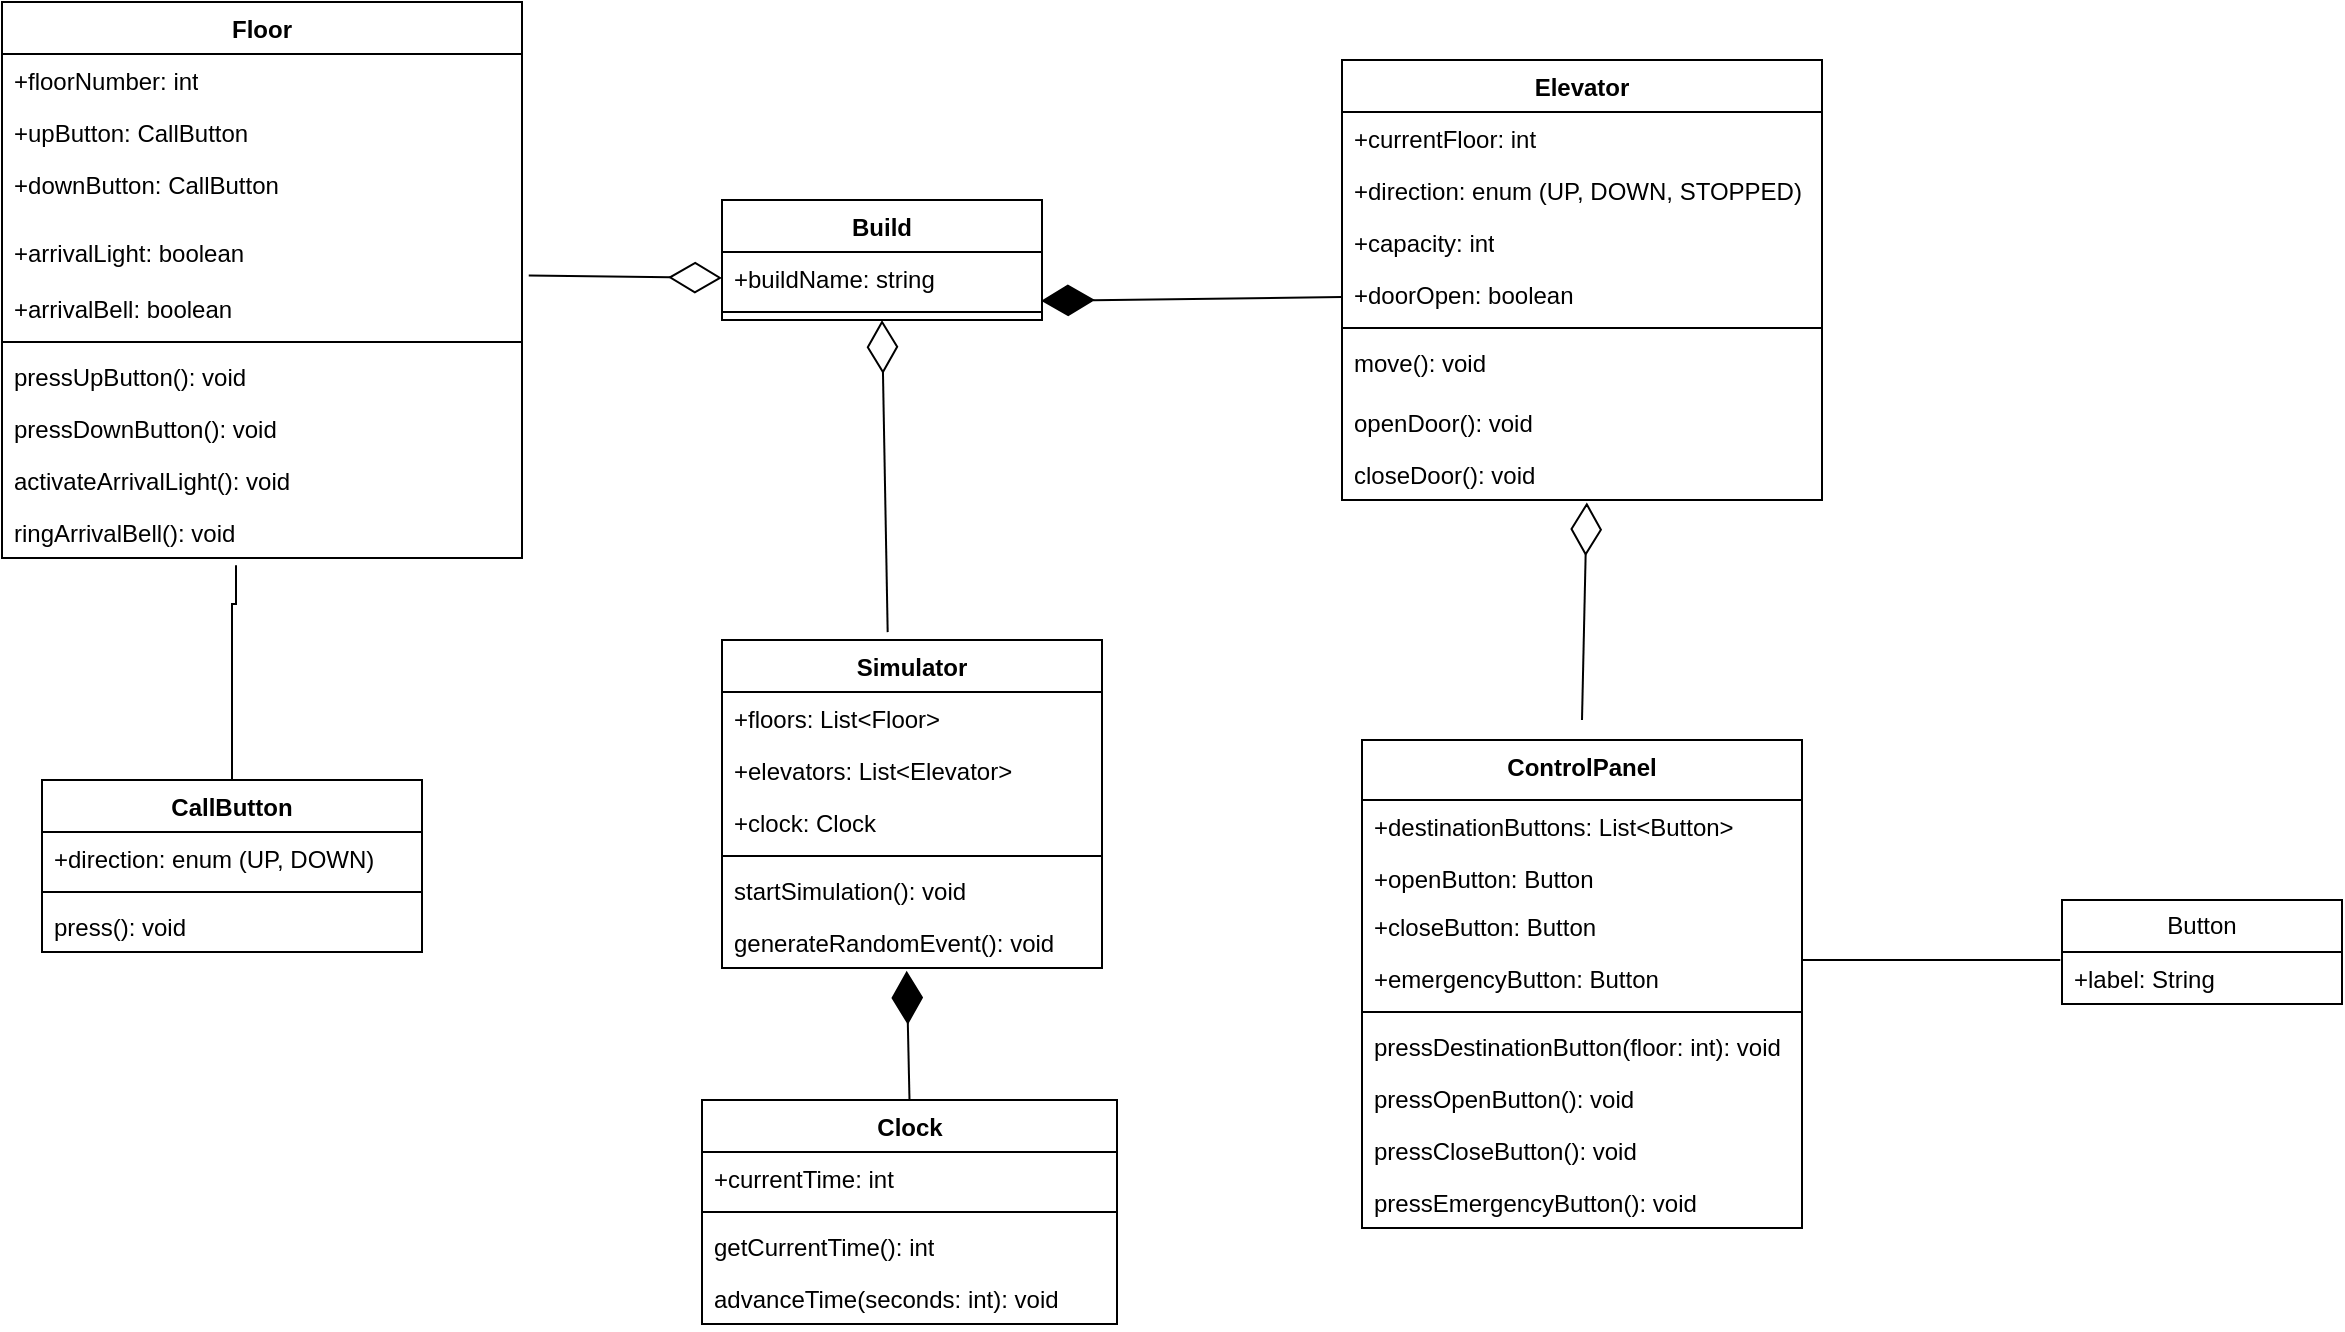 <mxfile version="21.6.5" type="device">
  <diagram id="C5RBs43oDa-KdzZeNtuy" name="Page-1">
    <mxGraphModel dx="1290" dy="621" grid="1" gridSize="10" guides="1" tooltips="1" connect="1" arrows="1" fold="1" page="1" pageScale="1" pageWidth="827" pageHeight="1169" math="0" shadow="0">
      <root>
        <mxCell id="WIyWlLk6GJQsqaUBKTNV-0" />
        <mxCell id="WIyWlLk6GJQsqaUBKTNV-1" parent="WIyWlLk6GJQsqaUBKTNV-0" />
        <mxCell id="cNdKWhiEbdT7Zww7HasH-1" value="Elevator" style="swimlane;fontStyle=1;align=center;verticalAlign=top;childLayout=stackLayout;horizontal=1;startSize=26;horizontalStack=0;resizeParent=1;resizeParentMax=0;resizeLast=0;collapsible=1;marginBottom=0;whiteSpace=wrap;html=1;" vertex="1" parent="WIyWlLk6GJQsqaUBKTNV-1">
          <mxGeometry x="710" y="90" width="240" height="220" as="geometry" />
        </mxCell>
        <mxCell id="cNdKWhiEbdT7Zww7HasH-2" value="+currentFloor: int" style="text;strokeColor=none;fillColor=none;align=left;verticalAlign=top;spacingLeft=4;spacingRight=4;overflow=hidden;rotatable=0;points=[[0,0.5],[1,0.5]];portConstraint=eastwest;whiteSpace=wrap;html=1;" vertex="1" parent="cNdKWhiEbdT7Zww7HasH-1">
          <mxGeometry y="26" width="240" height="26" as="geometry" />
        </mxCell>
        <mxCell id="cNdKWhiEbdT7Zww7HasH-26" value="+direction: enum (UP, DOWN, STOPPED)" style="text;strokeColor=none;fillColor=none;align=left;verticalAlign=top;spacingLeft=4;spacingRight=4;overflow=hidden;rotatable=0;points=[[0,0.5],[1,0.5]];portConstraint=eastwest;whiteSpace=wrap;html=1;" vertex="1" parent="cNdKWhiEbdT7Zww7HasH-1">
          <mxGeometry y="52" width="240" height="26" as="geometry" />
        </mxCell>
        <mxCell id="cNdKWhiEbdT7Zww7HasH-24" value="+capacity: int" style="text;strokeColor=none;fillColor=none;align=left;verticalAlign=top;spacingLeft=4;spacingRight=4;overflow=hidden;rotatable=0;points=[[0,0.5],[1,0.5]];portConstraint=eastwest;whiteSpace=wrap;html=1;" vertex="1" parent="cNdKWhiEbdT7Zww7HasH-1">
          <mxGeometry y="78" width="240" height="26" as="geometry" />
        </mxCell>
        <mxCell id="cNdKWhiEbdT7Zww7HasH-27" value="+doorOpen: boolean" style="text;strokeColor=none;fillColor=none;align=left;verticalAlign=top;spacingLeft=4;spacingRight=4;overflow=hidden;rotatable=0;points=[[0,0.5],[1,0.5]];portConstraint=eastwest;whiteSpace=wrap;html=1;" vertex="1" parent="cNdKWhiEbdT7Zww7HasH-1">
          <mxGeometry y="104" width="240" height="26" as="geometry" />
        </mxCell>
        <mxCell id="cNdKWhiEbdT7Zww7HasH-3" value="" style="line;strokeWidth=1;fillColor=none;align=left;verticalAlign=middle;spacingTop=-1;spacingLeft=3;spacingRight=3;rotatable=0;labelPosition=right;points=[];portConstraint=eastwest;strokeColor=inherit;" vertex="1" parent="cNdKWhiEbdT7Zww7HasH-1">
          <mxGeometry y="130" width="240" height="8" as="geometry" />
        </mxCell>
        <mxCell id="cNdKWhiEbdT7Zww7HasH-4" value="move(): void" style="text;strokeColor=none;fillColor=none;align=left;verticalAlign=top;spacingLeft=4;spacingRight=4;overflow=hidden;rotatable=0;points=[[0,0.5],[1,0.5]];portConstraint=eastwest;whiteSpace=wrap;html=1;" vertex="1" parent="cNdKWhiEbdT7Zww7HasH-1">
          <mxGeometry y="138" width="240" height="30" as="geometry" />
        </mxCell>
        <mxCell id="cNdKWhiEbdT7Zww7HasH-30" value="openDoor(): void" style="text;strokeColor=none;fillColor=none;align=left;verticalAlign=top;spacingLeft=4;spacingRight=4;overflow=hidden;rotatable=0;points=[[0,0.5],[1,0.5]];portConstraint=eastwest;whiteSpace=wrap;html=1;" vertex="1" parent="cNdKWhiEbdT7Zww7HasH-1">
          <mxGeometry y="168" width="240" height="26" as="geometry" />
        </mxCell>
        <mxCell id="cNdKWhiEbdT7Zww7HasH-31" value="closeDoor(): void" style="text;strokeColor=none;fillColor=none;align=left;verticalAlign=top;spacingLeft=4;spacingRight=4;overflow=hidden;rotatable=0;points=[[0,0.5],[1,0.5]];portConstraint=eastwest;whiteSpace=wrap;html=1;" vertex="1" parent="cNdKWhiEbdT7Zww7HasH-1">
          <mxGeometry y="194" width="240" height="26" as="geometry" />
        </mxCell>
        <mxCell id="cNdKWhiEbdT7Zww7HasH-33" value="Floor" style="swimlane;fontStyle=1;align=center;verticalAlign=top;childLayout=stackLayout;horizontal=1;startSize=26;horizontalStack=0;resizeParent=1;resizeParentMax=0;resizeLast=0;collapsible=1;marginBottom=0;whiteSpace=wrap;html=1;" vertex="1" parent="WIyWlLk6GJQsqaUBKTNV-1">
          <mxGeometry x="40" y="61" width="260" height="278" as="geometry" />
        </mxCell>
        <mxCell id="cNdKWhiEbdT7Zww7HasH-34" value="+floorNumber: int" style="text;strokeColor=none;fillColor=none;align=left;verticalAlign=top;spacingLeft=4;spacingRight=4;overflow=hidden;rotatable=0;points=[[0,0.5],[1,0.5]];portConstraint=eastwest;whiteSpace=wrap;html=1;" vertex="1" parent="cNdKWhiEbdT7Zww7HasH-33">
          <mxGeometry y="26" width="260" height="26" as="geometry" />
        </mxCell>
        <mxCell id="cNdKWhiEbdT7Zww7HasH-39" value="+upButton: CallButton" style="text;strokeColor=none;fillColor=none;align=left;verticalAlign=top;spacingLeft=4;spacingRight=4;overflow=hidden;rotatable=0;points=[[0,0.5],[1,0.5]];portConstraint=eastwest;whiteSpace=wrap;html=1;" vertex="1" parent="cNdKWhiEbdT7Zww7HasH-33">
          <mxGeometry y="52" width="260" height="26" as="geometry" />
        </mxCell>
        <mxCell id="cNdKWhiEbdT7Zww7HasH-40" value="+&lt;span style=&quot;background-color: initial;&quot;&gt;downButton: CallButton&lt;/span&gt;" style="text;strokeColor=none;fillColor=none;align=left;verticalAlign=top;spacingLeft=4;spacingRight=4;overflow=hidden;rotatable=0;points=[[0,0.5],[1,0.5]];portConstraint=eastwest;whiteSpace=wrap;html=1;" vertex="1" parent="cNdKWhiEbdT7Zww7HasH-33">
          <mxGeometry y="78" width="260" height="34" as="geometry" />
        </mxCell>
        <mxCell id="cNdKWhiEbdT7Zww7HasH-38" value="+arrivalLight: boolean" style="text;strokeColor=none;fillColor=none;align=left;verticalAlign=top;spacingLeft=4;spacingRight=4;overflow=hidden;rotatable=0;points=[[0,0.5],[1,0.5]];portConstraint=eastwest;whiteSpace=wrap;html=1;" vertex="1" parent="cNdKWhiEbdT7Zww7HasH-33">
          <mxGeometry y="112" width="260" height="28" as="geometry" />
        </mxCell>
        <mxCell id="cNdKWhiEbdT7Zww7HasH-37" value="+arrivalBell: boolean" style="text;strokeColor=none;fillColor=none;align=left;verticalAlign=top;spacingLeft=4;spacingRight=4;overflow=hidden;rotatable=0;points=[[0,0.5],[1,0.5]];portConstraint=eastwest;whiteSpace=wrap;html=1;" vertex="1" parent="cNdKWhiEbdT7Zww7HasH-33">
          <mxGeometry y="140" width="260" height="26" as="geometry" />
        </mxCell>
        <mxCell id="cNdKWhiEbdT7Zww7HasH-35" value="" style="line;strokeWidth=1;fillColor=none;align=left;verticalAlign=middle;spacingTop=-1;spacingLeft=3;spacingRight=3;rotatable=0;labelPosition=right;points=[];portConstraint=eastwest;strokeColor=inherit;" vertex="1" parent="cNdKWhiEbdT7Zww7HasH-33">
          <mxGeometry y="166" width="260" height="8" as="geometry" />
        </mxCell>
        <mxCell id="cNdKWhiEbdT7Zww7HasH-36" value="pressUpButton(): void" style="text;strokeColor=none;fillColor=none;align=left;verticalAlign=top;spacingLeft=4;spacingRight=4;overflow=hidden;rotatable=0;points=[[0,0.5],[1,0.5]];portConstraint=eastwest;whiteSpace=wrap;html=1;" vertex="1" parent="cNdKWhiEbdT7Zww7HasH-33">
          <mxGeometry y="174" width="260" height="26" as="geometry" />
        </mxCell>
        <mxCell id="cNdKWhiEbdT7Zww7HasH-43" value="pressDownButton(): void" style="text;strokeColor=none;fillColor=none;align=left;verticalAlign=top;spacingLeft=4;spacingRight=4;overflow=hidden;rotatable=0;points=[[0,0.5],[1,0.5]];portConstraint=eastwest;whiteSpace=wrap;html=1;" vertex="1" parent="cNdKWhiEbdT7Zww7HasH-33">
          <mxGeometry y="200" width="260" height="26" as="geometry" />
        </mxCell>
        <mxCell id="cNdKWhiEbdT7Zww7HasH-41" value="activateArrivalLight(): void" style="text;strokeColor=none;fillColor=none;align=left;verticalAlign=top;spacingLeft=4;spacingRight=4;overflow=hidden;rotatable=0;points=[[0,0.5],[1,0.5]];portConstraint=eastwest;whiteSpace=wrap;html=1;" vertex="1" parent="cNdKWhiEbdT7Zww7HasH-33">
          <mxGeometry y="226" width="260" height="26" as="geometry" />
        </mxCell>
        <mxCell id="cNdKWhiEbdT7Zww7HasH-42" value="ringArrivalBell(): void" style="text;strokeColor=none;fillColor=none;align=left;verticalAlign=top;spacingLeft=4;spacingRight=4;overflow=hidden;rotatable=0;points=[[0,0.5],[1,0.5]];portConstraint=eastwest;whiteSpace=wrap;html=1;" vertex="1" parent="cNdKWhiEbdT7Zww7HasH-33">
          <mxGeometry y="252" width="260" height="26" as="geometry" />
        </mxCell>
        <mxCell id="cNdKWhiEbdT7Zww7HasH-44" value="CallButton " style="swimlane;fontStyle=1;align=center;verticalAlign=top;childLayout=stackLayout;horizontal=1;startSize=26;horizontalStack=0;resizeParent=1;resizeParentMax=0;resizeLast=0;collapsible=1;marginBottom=0;whiteSpace=wrap;html=1;" vertex="1" parent="WIyWlLk6GJQsqaUBKTNV-1">
          <mxGeometry x="60" y="450" width="190" height="86" as="geometry" />
        </mxCell>
        <mxCell id="cNdKWhiEbdT7Zww7HasH-45" value="+direction: enum (UP, DOWN)" style="text;strokeColor=none;fillColor=none;align=left;verticalAlign=top;spacingLeft=4;spacingRight=4;overflow=hidden;rotatable=0;points=[[0,0.5],[1,0.5]];portConstraint=eastwest;whiteSpace=wrap;html=1;" vertex="1" parent="cNdKWhiEbdT7Zww7HasH-44">
          <mxGeometry y="26" width="190" height="26" as="geometry" />
        </mxCell>
        <mxCell id="cNdKWhiEbdT7Zww7HasH-46" value="" style="line;strokeWidth=1;fillColor=none;align=left;verticalAlign=middle;spacingTop=-1;spacingLeft=3;spacingRight=3;rotatable=0;labelPosition=right;points=[];portConstraint=eastwest;strokeColor=inherit;" vertex="1" parent="cNdKWhiEbdT7Zww7HasH-44">
          <mxGeometry y="52" width="190" height="8" as="geometry" />
        </mxCell>
        <mxCell id="cNdKWhiEbdT7Zww7HasH-47" value="press(): void" style="text;strokeColor=none;fillColor=none;align=left;verticalAlign=top;spacingLeft=4;spacingRight=4;overflow=hidden;rotatable=0;points=[[0,0.5],[1,0.5]];portConstraint=eastwest;whiteSpace=wrap;html=1;" vertex="1" parent="cNdKWhiEbdT7Zww7HasH-44">
          <mxGeometry y="60" width="190" height="26" as="geometry" />
        </mxCell>
        <mxCell id="cNdKWhiEbdT7Zww7HasH-48" value="ControlPanel " style="swimlane;fontStyle=1;align=center;verticalAlign=top;childLayout=stackLayout;horizontal=1;startSize=30;horizontalStack=0;resizeParent=1;resizeParentMax=0;resizeLast=0;collapsible=1;marginBottom=0;whiteSpace=wrap;html=1;" vertex="1" parent="WIyWlLk6GJQsqaUBKTNV-1">
          <mxGeometry x="720" y="430" width="220" height="244" as="geometry" />
        </mxCell>
        <mxCell id="cNdKWhiEbdT7Zww7HasH-49" value="+destinationButtons: List&amp;lt;Button&amp;gt;" style="text;strokeColor=none;fillColor=none;align=left;verticalAlign=top;spacingLeft=4;spacingRight=4;overflow=hidden;rotatable=0;points=[[0,0.5],[1,0.5]];portConstraint=eastwest;whiteSpace=wrap;html=1;" vertex="1" parent="cNdKWhiEbdT7Zww7HasH-48">
          <mxGeometry y="30" width="220" height="26" as="geometry" />
        </mxCell>
        <mxCell id="cNdKWhiEbdT7Zww7HasH-54" value="+openButton: Button" style="text;strokeColor=none;fillColor=none;align=left;verticalAlign=top;spacingLeft=4;spacingRight=4;overflow=hidden;rotatable=0;points=[[0,0.5],[1,0.5]];portConstraint=eastwest;whiteSpace=wrap;html=1;" vertex="1" parent="cNdKWhiEbdT7Zww7HasH-48">
          <mxGeometry y="56" width="220" height="24" as="geometry" />
        </mxCell>
        <mxCell id="cNdKWhiEbdT7Zww7HasH-53" value="+closeButton: Button" style="text;strokeColor=none;fillColor=none;align=left;verticalAlign=top;spacingLeft=4;spacingRight=4;overflow=hidden;rotatable=0;points=[[0,0.5],[1,0.5]];portConstraint=eastwest;whiteSpace=wrap;html=1;" vertex="1" parent="cNdKWhiEbdT7Zww7HasH-48">
          <mxGeometry y="80" width="220" height="26" as="geometry" />
        </mxCell>
        <mxCell id="cNdKWhiEbdT7Zww7HasH-52" value="+emergencyButton: Button" style="text;strokeColor=none;fillColor=none;align=left;verticalAlign=top;spacingLeft=4;spacingRight=4;overflow=hidden;rotatable=0;points=[[0,0.5],[1,0.5]];portConstraint=eastwest;whiteSpace=wrap;html=1;" vertex="1" parent="cNdKWhiEbdT7Zww7HasH-48">
          <mxGeometry y="106" width="220" height="26" as="geometry" />
        </mxCell>
        <mxCell id="cNdKWhiEbdT7Zww7HasH-50" value="" style="line;strokeWidth=1;fillColor=none;align=left;verticalAlign=middle;spacingTop=-1;spacingLeft=3;spacingRight=3;rotatable=0;labelPosition=right;points=[];portConstraint=eastwest;strokeColor=inherit;" vertex="1" parent="cNdKWhiEbdT7Zww7HasH-48">
          <mxGeometry y="132" width="220" height="8" as="geometry" />
        </mxCell>
        <mxCell id="cNdKWhiEbdT7Zww7HasH-55" value="pressDestinationButton(floor: int): void" style="text;strokeColor=none;fillColor=none;align=left;verticalAlign=top;spacingLeft=4;spacingRight=4;overflow=hidden;rotatable=0;points=[[0,0.5],[1,0.5]];portConstraint=eastwest;whiteSpace=wrap;html=1;" vertex="1" parent="cNdKWhiEbdT7Zww7HasH-48">
          <mxGeometry y="140" width="220" height="26" as="geometry" />
        </mxCell>
        <mxCell id="cNdKWhiEbdT7Zww7HasH-57" value="pressOpenButton(): void" style="text;strokeColor=none;fillColor=none;align=left;verticalAlign=top;spacingLeft=4;spacingRight=4;overflow=hidden;rotatable=0;points=[[0,0.5],[1,0.5]];portConstraint=eastwest;whiteSpace=wrap;html=1;" vertex="1" parent="cNdKWhiEbdT7Zww7HasH-48">
          <mxGeometry y="166" width="220" height="26" as="geometry" />
        </mxCell>
        <mxCell id="cNdKWhiEbdT7Zww7HasH-56" value="pressCloseButton(): void" style="text;strokeColor=none;fillColor=none;align=left;verticalAlign=top;spacingLeft=4;spacingRight=4;overflow=hidden;rotatable=0;points=[[0,0.5],[1,0.5]];portConstraint=eastwest;whiteSpace=wrap;html=1;" vertex="1" parent="cNdKWhiEbdT7Zww7HasH-48">
          <mxGeometry y="192" width="220" height="26" as="geometry" />
        </mxCell>
        <mxCell id="cNdKWhiEbdT7Zww7HasH-51" value="pressEmergencyButton(): void" style="text;strokeColor=none;fillColor=none;align=left;verticalAlign=top;spacingLeft=4;spacingRight=4;overflow=hidden;rotatable=0;points=[[0,0.5],[1,0.5]];portConstraint=eastwest;whiteSpace=wrap;html=1;" vertex="1" parent="cNdKWhiEbdT7Zww7HasH-48">
          <mxGeometry y="218" width="220" height="26" as="geometry" />
        </mxCell>
        <mxCell id="cNdKWhiEbdT7Zww7HasH-62" value="Button" style="swimlane;fontStyle=0;childLayout=stackLayout;horizontal=1;startSize=26;fillColor=none;horizontalStack=0;resizeParent=1;resizeParentMax=0;resizeLast=0;collapsible=1;marginBottom=0;whiteSpace=wrap;html=1;" vertex="1" parent="WIyWlLk6GJQsqaUBKTNV-1">
          <mxGeometry x="1070" y="510" width="140" height="52" as="geometry" />
        </mxCell>
        <mxCell id="cNdKWhiEbdT7Zww7HasH-63" value="+label: String" style="text;strokeColor=none;fillColor=none;align=left;verticalAlign=top;spacingLeft=4;spacingRight=4;overflow=hidden;rotatable=0;points=[[0,0.5],[1,0.5]];portConstraint=eastwest;whiteSpace=wrap;html=1;" vertex="1" parent="cNdKWhiEbdT7Zww7HasH-62">
          <mxGeometry y="26" width="140" height="26" as="geometry" />
        </mxCell>
        <mxCell id="cNdKWhiEbdT7Zww7HasH-66" value="Simulator " style="swimlane;fontStyle=1;align=center;verticalAlign=top;childLayout=stackLayout;horizontal=1;startSize=26;horizontalStack=0;resizeParent=1;resizeParentMax=0;resizeLast=0;collapsible=1;marginBottom=0;whiteSpace=wrap;html=1;" vertex="1" parent="WIyWlLk6GJQsqaUBKTNV-1">
          <mxGeometry x="400" y="380" width="190" height="164" as="geometry" />
        </mxCell>
        <mxCell id="cNdKWhiEbdT7Zww7HasH-69" value="+floors: List&amp;lt;Floor&amp;gt;" style="text;strokeColor=none;fillColor=none;align=left;verticalAlign=top;spacingLeft=4;spacingRight=4;overflow=hidden;rotatable=0;points=[[0,0.5],[1,0.5]];portConstraint=eastwest;whiteSpace=wrap;html=1;" vertex="1" parent="cNdKWhiEbdT7Zww7HasH-66">
          <mxGeometry y="26" width="190" height="26" as="geometry" />
        </mxCell>
        <mxCell id="cNdKWhiEbdT7Zww7HasH-70" value="+elevators: List&amp;lt;Elevator&amp;gt;" style="text;strokeColor=none;fillColor=none;align=left;verticalAlign=top;spacingLeft=4;spacingRight=4;overflow=hidden;rotatable=0;points=[[0,0.5],[1,0.5]];portConstraint=eastwest;whiteSpace=wrap;html=1;" vertex="1" parent="cNdKWhiEbdT7Zww7HasH-66">
          <mxGeometry y="52" width="190" height="26" as="geometry" />
        </mxCell>
        <mxCell id="cNdKWhiEbdT7Zww7HasH-67" value="+clock: Clock" style="text;strokeColor=none;fillColor=none;align=left;verticalAlign=top;spacingLeft=4;spacingRight=4;overflow=hidden;rotatable=0;points=[[0,0.5],[1,0.5]];portConstraint=eastwest;whiteSpace=wrap;html=1;" vertex="1" parent="cNdKWhiEbdT7Zww7HasH-66">
          <mxGeometry y="78" width="190" height="26" as="geometry" />
        </mxCell>
        <mxCell id="cNdKWhiEbdT7Zww7HasH-68" value="" style="line;strokeWidth=1;fillColor=none;align=left;verticalAlign=middle;spacingTop=-1;spacingLeft=3;spacingRight=3;rotatable=0;labelPosition=right;points=[];portConstraint=eastwest;strokeColor=inherit;" vertex="1" parent="cNdKWhiEbdT7Zww7HasH-66">
          <mxGeometry y="104" width="190" height="8" as="geometry" />
        </mxCell>
        <mxCell id="cNdKWhiEbdT7Zww7HasH-77" value="startSimulation(): void" style="text;strokeColor=none;fillColor=none;align=left;verticalAlign=top;spacingLeft=4;spacingRight=4;overflow=hidden;rotatable=0;points=[[0,0.5],[1,0.5]];portConstraint=eastwest;whiteSpace=wrap;html=1;" vertex="1" parent="cNdKWhiEbdT7Zww7HasH-66">
          <mxGeometry y="112" width="190" height="26" as="geometry" />
        </mxCell>
        <mxCell id="cNdKWhiEbdT7Zww7HasH-78" value="generateRandomEvent(): void" style="text;strokeColor=none;fillColor=none;align=left;verticalAlign=top;spacingLeft=4;spacingRight=4;overflow=hidden;rotatable=0;points=[[0,0.5],[1,0.5]];portConstraint=eastwest;whiteSpace=wrap;html=1;" vertex="1" parent="cNdKWhiEbdT7Zww7HasH-66">
          <mxGeometry y="138" width="190" height="26" as="geometry" />
        </mxCell>
        <mxCell id="cNdKWhiEbdT7Zww7HasH-79" value="Clock " style="swimlane;fontStyle=1;align=center;verticalAlign=top;childLayout=stackLayout;horizontal=1;startSize=26;horizontalStack=0;resizeParent=1;resizeParentMax=0;resizeLast=0;collapsible=1;marginBottom=0;whiteSpace=wrap;html=1;" vertex="1" parent="WIyWlLk6GJQsqaUBKTNV-1">
          <mxGeometry x="390" y="610" width="207.5" height="112" as="geometry" />
        </mxCell>
        <mxCell id="cNdKWhiEbdT7Zww7HasH-80" value="+currentTime: int" style="text;strokeColor=none;fillColor=none;align=left;verticalAlign=top;spacingLeft=4;spacingRight=4;overflow=hidden;rotatable=0;points=[[0,0.5],[1,0.5]];portConstraint=eastwest;whiteSpace=wrap;html=1;" vertex="1" parent="cNdKWhiEbdT7Zww7HasH-79">
          <mxGeometry y="26" width="207.5" height="26" as="geometry" />
        </mxCell>
        <mxCell id="cNdKWhiEbdT7Zww7HasH-81" value="" style="line;strokeWidth=1;fillColor=none;align=left;verticalAlign=middle;spacingTop=-1;spacingLeft=3;spacingRight=3;rotatable=0;labelPosition=right;points=[];portConstraint=eastwest;strokeColor=inherit;" vertex="1" parent="cNdKWhiEbdT7Zww7HasH-79">
          <mxGeometry y="52" width="207.5" height="8" as="geometry" />
        </mxCell>
        <mxCell id="cNdKWhiEbdT7Zww7HasH-83" value="getCurrentTime(): int" style="text;strokeColor=none;fillColor=none;align=left;verticalAlign=top;spacingLeft=4;spacingRight=4;overflow=hidden;rotatable=0;points=[[0,0.5],[1,0.5]];portConstraint=eastwest;whiteSpace=wrap;html=1;" vertex="1" parent="cNdKWhiEbdT7Zww7HasH-79">
          <mxGeometry y="60" width="207.5" height="26" as="geometry" />
        </mxCell>
        <mxCell id="cNdKWhiEbdT7Zww7HasH-82" value="advanceTime(seconds: int): void" style="text;strokeColor=none;fillColor=none;align=left;verticalAlign=top;spacingLeft=4;spacingRight=4;overflow=hidden;rotatable=0;points=[[0,0.5],[1,0.5]];portConstraint=eastwest;whiteSpace=wrap;html=1;" vertex="1" parent="cNdKWhiEbdT7Zww7HasH-79">
          <mxGeometry y="86" width="207.5" height="26" as="geometry" />
        </mxCell>
        <mxCell id="cNdKWhiEbdT7Zww7HasH-84" value="Build" style="swimlane;fontStyle=1;align=center;verticalAlign=top;childLayout=stackLayout;horizontal=1;startSize=26;horizontalStack=0;resizeParent=1;resizeParentMax=0;resizeLast=0;collapsible=1;marginBottom=0;whiteSpace=wrap;html=1;" vertex="1" parent="WIyWlLk6GJQsqaUBKTNV-1">
          <mxGeometry x="400" y="160" width="160" height="60" as="geometry" />
        </mxCell>
        <mxCell id="cNdKWhiEbdT7Zww7HasH-85" value="+buildName: string" style="text;strokeColor=none;fillColor=none;align=left;verticalAlign=top;spacingLeft=4;spacingRight=4;overflow=hidden;rotatable=0;points=[[0,0.5],[1,0.5]];portConstraint=eastwest;whiteSpace=wrap;html=1;" vertex="1" parent="cNdKWhiEbdT7Zww7HasH-84">
          <mxGeometry y="26" width="160" height="26" as="geometry" />
        </mxCell>
        <mxCell id="cNdKWhiEbdT7Zww7HasH-86" value="" style="line;strokeWidth=1;fillColor=none;align=left;verticalAlign=middle;spacingTop=-1;spacingLeft=3;spacingRight=3;rotatable=0;labelPosition=right;points=[];portConstraint=eastwest;strokeColor=inherit;" vertex="1" parent="cNdKWhiEbdT7Zww7HasH-84">
          <mxGeometry y="52" width="160" height="8" as="geometry" />
        </mxCell>
        <mxCell id="cNdKWhiEbdT7Zww7HasH-88" value="" style="endArrow=diamondThin;endFill=1;endSize=24;html=1;rounded=0;entryX=0.997;entryY=0.938;entryDx=0;entryDy=0;entryPerimeter=0;" edge="1" parent="WIyWlLk6GJQsqaUBKTNV-1" target="cNdKWhiEbdT7Zww7HasH-85">
          <mxGeometry width="160" relative="1" as="geometry">
            <mxPoint x="710" y="208.503" as="sourcePoint" />
            <mxPoint x="660" y="180" as="targetPoint" />
          </mxGeometry>
        </mxCell>
        <mxCell id="cNdKWhiEbdT7Zww7HasH-89" value="" style="endArrow=diamondThin;endFill=0;endSize=24;html=1;rounded=0;entryX=0;entryY=0.5;entryDx=0;entryDy=0;exitX=1.013;exitY=-0.123;exitDx=0;exitDy=0;exitPerimeter=0;" edge="1" parent="WIyWlLk6GJQsqaUBKTNV-1" source="cNdKWhiEbdT7Zww7HasH-37" target="cNdKWhiEbdT7Zww7HasH-85">
          <mxGeometry width="160" relative="1" as="geometry">
            <mxPoint x="500" y="180" as="sourcePoint" />
            <mxPoint x="397.12" y="217.608" as="targetPoint" />
          </mxGeometry>
        </mxCell>
        <mxCell id="cNdKWhiEbdT7Zww7HasH-90" value="" style="endArrow=none;html=1;edgeStyle=orthogonalEdgeStyle;rounded=0;exitX=0.45;exitY=1.138;exitDx=0;exitDy=0;exitPerimeter=0;entryX=0.5;entryY=0;entryDx=0;entryDy=0;" edge="1" parent="WIyWlLk6GJQsqaUBKTNV-1" source="cNdKWhiEbdT7Zww7HasH-42" target="cNdKWhiEbdT7Zww7HasH-44">
          <mxGeometry relative="1" as="geometry">
            <mxPoint x="500" y="560" as="sourcePoint" />
            <mxPoint x="660" y="560" as="targetPoint" />
            <Array as="points">
              <mxPoint x="155" y="362" />
            </Array>
          </mxGeometry>
        </mxCell>
        <mxCell id="cNdKWhiEbdT7Zww7HasH-93" value="" style="endArrow=diamondThin;endFill=0;endSize=24;html=1;rounded=0;entryX=0.51;entryY=1.046;entryDx=0;entryDy=0;entryPerimeter=0;" edge="1" parent="WIyWlLk6GJQsqaUBKTNV-1" target="cNdKWhiEbdT7Zww7HasH-31">
          <mxGeometry width="160" relative="1" as="geometry">
            <mxPoint x="830" y="420" as="sourcePoint" />
            <mxPoint x="827" y="371" as="targetPoint" />
          </mxGeometry>
        </mxCell>
        <mxCell id="cNdKWhiEbdT7Zww7HasH-94" value="" style="endArrow=none;html=1;edgeStyle=orthogonalEdgeStyle;rounded=0;entryX=-0.006;entryY=0.154;entryDx=0;entryDy=0;entryPerimeter=0;exitX=1;exitY=0.5;exitDx=0;exitDy=0;" edge="1" parent="WIyWlLk6GJQsqaUBKTNV-1" source="cNdKWhiEbdT7Zww7HasH-52" target="cNdKWhiEbdT7Zww7HasH-63">
          <mxGeometry relative="1" as="geometry">
            <mxPoint x="960" y="549" as="sourcePoint" />
            <mxPoint x="1000" y="541" as="targetPoint" />
            <Array as="points">
              <mxPoint x="940" y="540" />
            </Array>
          </mxGeometry>
        </mxCell>
        <mxCell id="cNdKWhiEbdT7Zww7HasH-95" value="" style="endArrow=diamondThin;endFill=1;endSize=24;html=1;rounded=0;entryX=0.486;entryY=1.054;entryDx=0;entryDy=0;entryPerimeter=0;exitX=0.5;exitY=0;exitDx=0;exitDy=0;" edge="1" parent="WIyWlLk6GJQsqaUBKTNV-1" source="cNdKWhiEbdT7Zww7HasH-79" target="cNdKWhiEbdT7Zww7HasH-78">
          <mxGeometry width="160" relative="1" as="geometry">
            <mxPoint x="720" y="218.503" as="sourcePoint" />
            <mxPoint x="570" y="220" as="targetPoint" />
          </mxGeometry>
        </mxCell>
        <mxCell id="cNdKWhiEbdT7Zww7HasH-96" value="" style="endArrow=diamondThin;endFill=0;endSize=24;html=1;rounded=0;entryX=0.5;entryY=1;entryDx=0;entryDy=0;exitX=0.436;exitY=-0.024;exitDx=0;exitDy=0;exitPerimeter=0;" edge="1" parent="WIyWlLk6GJQsqaUBKTNV-1" source="cNdKWhiEbdT7Zww7HasH-66" target="cNdKWhiEbdT7Zww7HasH-84">
          <mxGeometry width="160" relative="1" as="geometry">
            <mxPoint x="303" y="227" as="sourcePoint" />
            <mxPoint x="479.52" y="246.39" as="targetPoint" />
          </mxGeometry>
        </mxCell>
      </root>
    </mxGraphModel>
  </diagram>
</mxfile>
